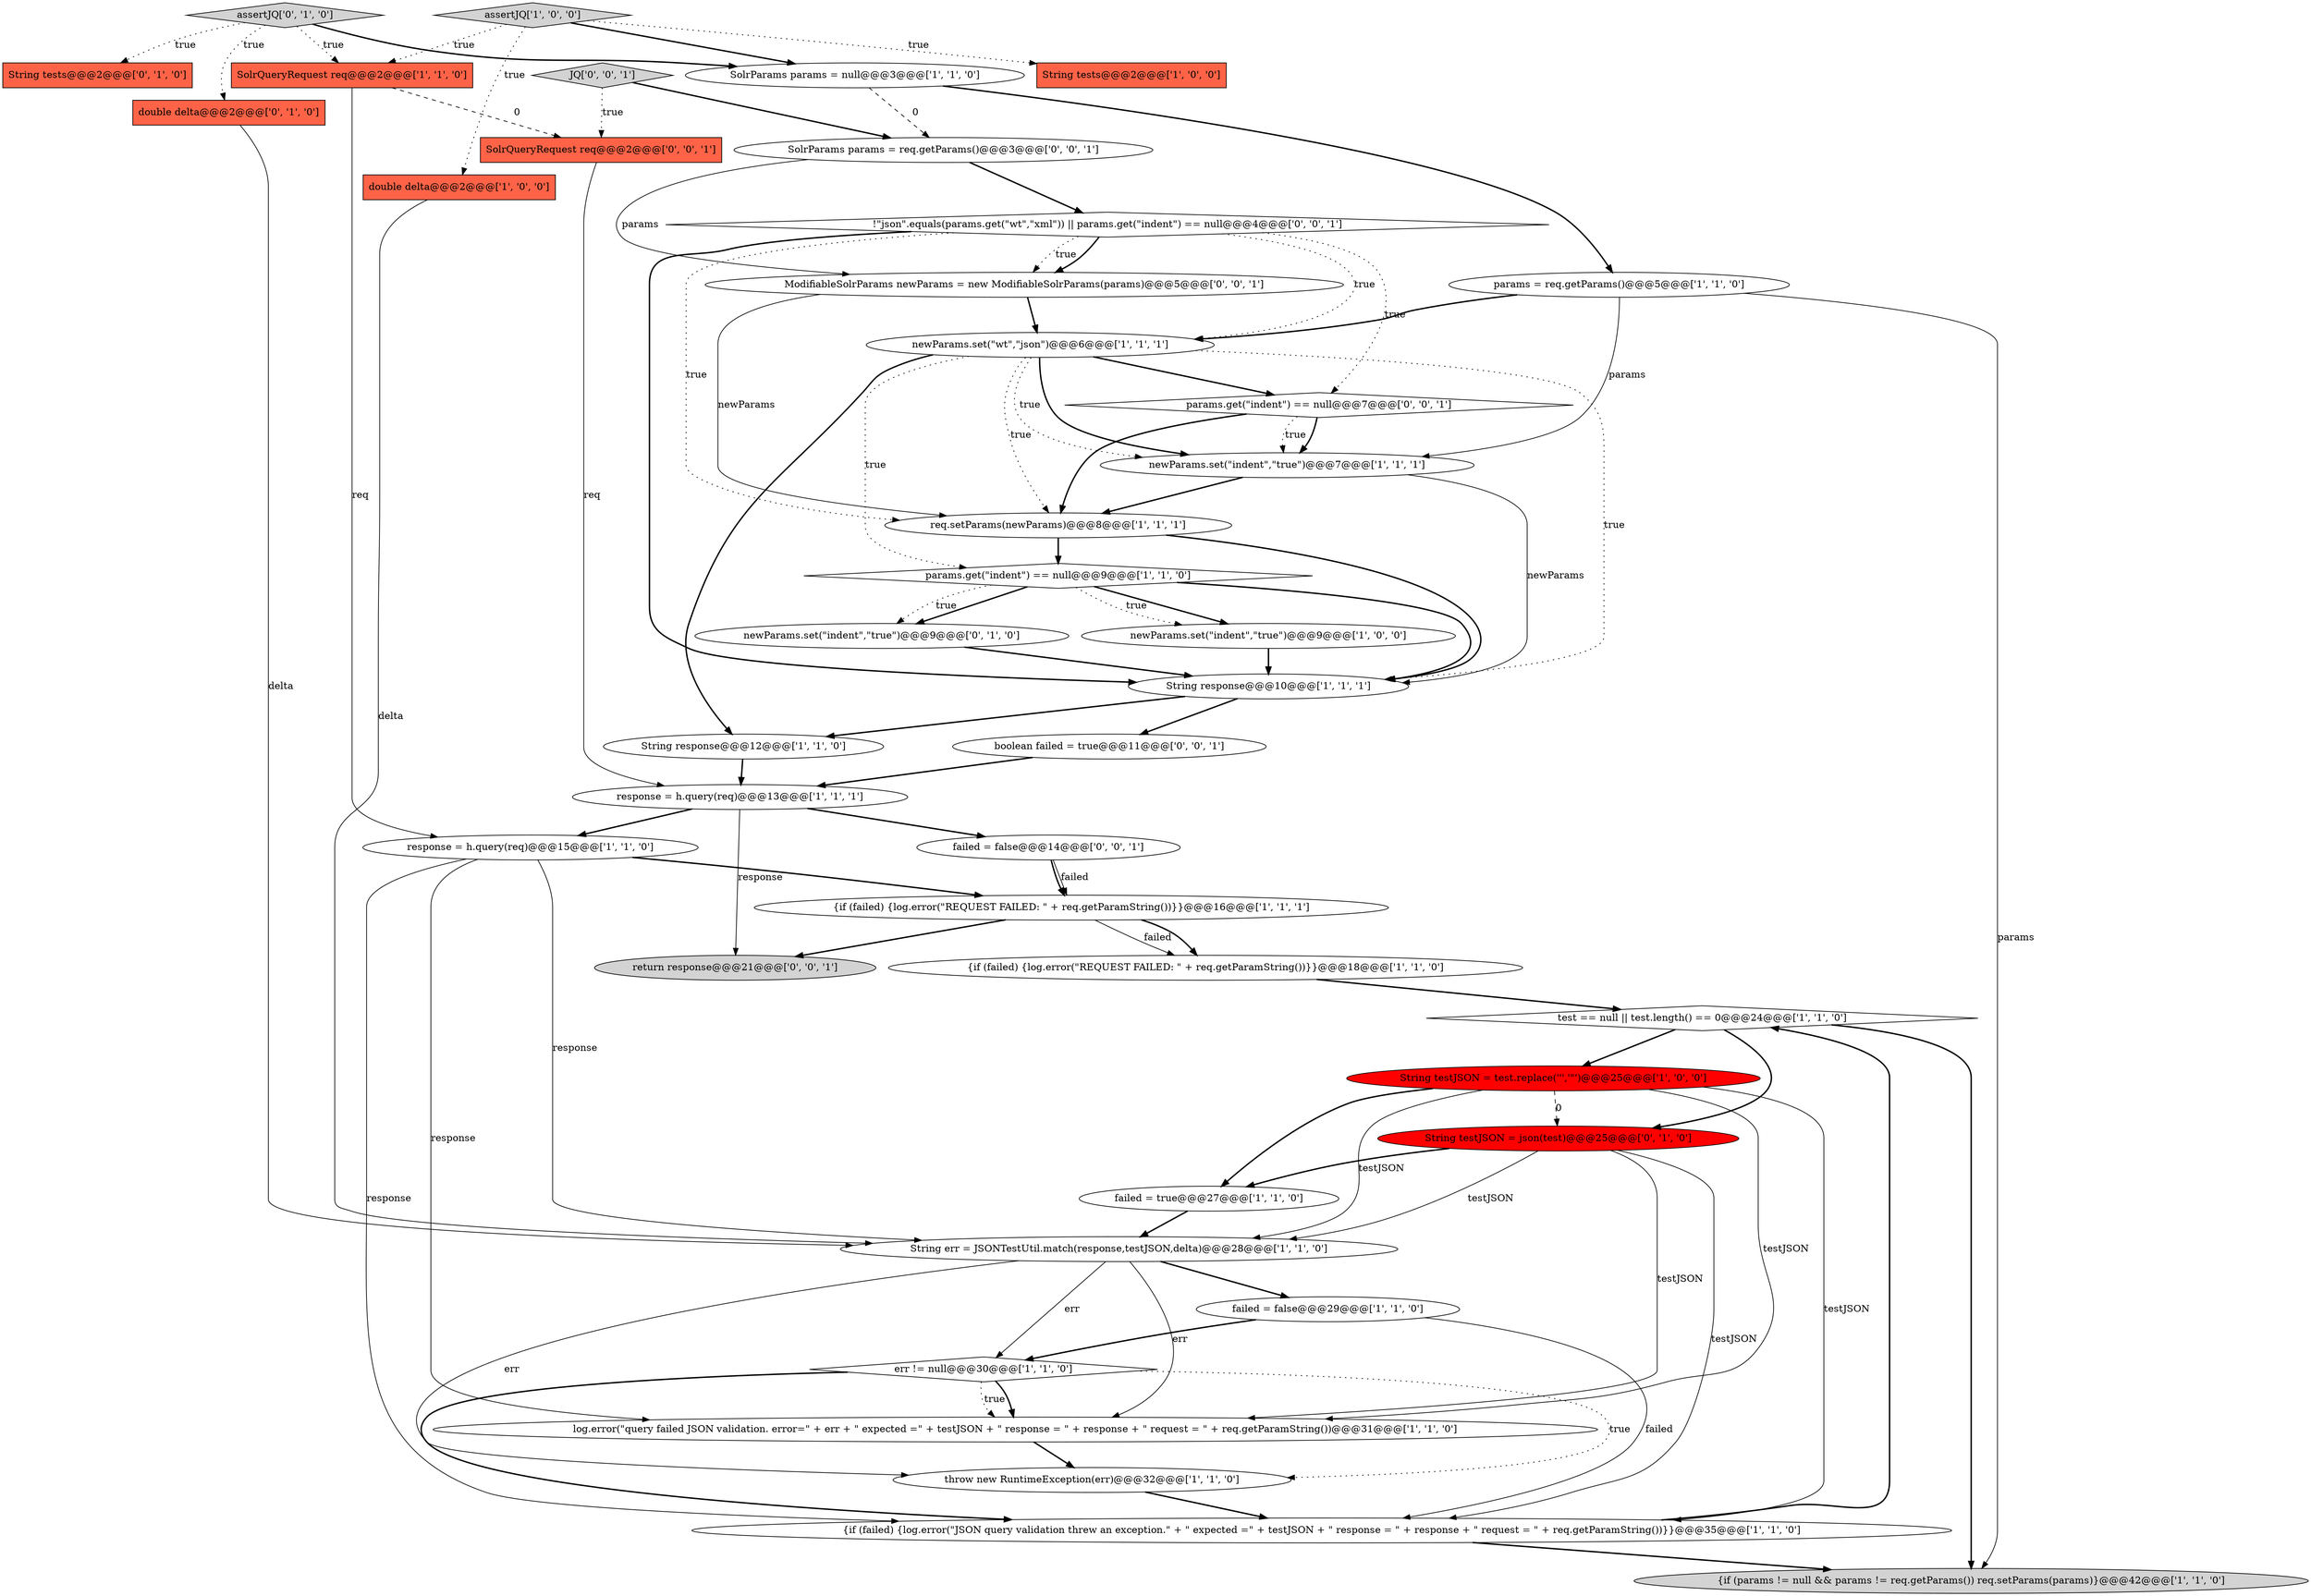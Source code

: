 digraph {
22 [style = filled, label = "SolrQueryRequest req@@@2@@@['1', '1', '0']", fillcolor = tomato, shape = box image = "AAA0AAABBB1BBB"];
35 [style = filled, label = "boolean failed = true@@@11@@@['0', '0', '1']", fillcolor = white, shape = ellipse image = "AAA0AAABBB3BBB"];
30 [style = filled, label = "double delta@@@2@@@['0', '1', '0']", fillcolor = tomato, shape = box image = "AAA0AAABBB2BBB"];
40 [style = filled, label = "return response@@@21@@@['0', '0', '1']", fillcolor = lightgray, shape = ellipse image = "AAA0AAABBB3BBB"];
15 [style = filled, label = "String tests@@@2@@@['1', '0', '0']", fillcolor = tomato, shape = box image = "AAA0AAABBB1BBB"];
32 [style = filled, label = "SolrQueryRequest req@@@2@@@['0', '0', '1']", fillcolor = tomato, shape = box image = "AAA0AAABBB3BBB"];
26 [style = filled, label = "String err = JSONTestUtil.match(response,testJSON,delta)@@@28@@@['1', '1', '0']", fillcolor = white, shape = ellipse image = "AAA0AAABBB1BBB"];
12 [style = filled, label = "log.error(\"query failed JSON validation. error=\" + err + \" expected =\" + testJSON + \" response = \" + response + \" request = \" + req.getParamString())@@@31@@@['1', '1', '0']", fillcolor = white, shape = ellipse image = "AAA0AAABBB1BBB"];
17 [style = filled, label = "{if (params != null && params != req.getParams()) req.setParams(params)}@@@42@@@['1', '1', '0']", fillcolor = lightgray, shape = ellipse image = "AAA0AAABBB1BBB"];
27 [style = filled, label = "assertJQ['0', '1', '0']", fillcolor = lightgray, shape = diamond image = "AAA0AAABBB2BBB"];
14 [style = filled, label = "{if (failed) {log.error(\"JSON query validation threw an exception.\" + \" expected =\" + testJSON + \" response = \" + response + \" request = \" + req.getParamString())}}@@@35@@@['1', '1', '0']", fillcolor = white, shape = ellipse image = "AAA0AAABBB1BBB"];
16 [style = filled, label = "{if (failed) {log.error(\"REQUEST FAILED: \" + req.getParamString())}}@@@16@@@['1', '1', '1']", fillcolor = white, shape = ellipse image = "AAA0AAABBB1BBB"];
13 [style = filled, label = "newParams.set(\"indent\",\"true\")@@@9@@@['1', '0', '0']", fillcolor = white, shape = ellipse image = "AAA0AAABBB1BBB"];
23 [style = filled, label = "params = req.getParams()@@@5@@@['1', '1', '0']", fillcolor = white, shape = ellipse image = "AAA0AAABBB1BBB"];
33 [style = filled, label = "!\"json\".equals(params.get(\"wt\",\"xml\")) || params.get(\"indent\") == null@@@4@@@['0', '0', '1']", fillcolor = white, shape = diamond image = "AAA0AAABBB3BBB"];
20 [style = filled, label = "double delta@@@2@@@['1', '0', '0']", fillcolor = tomato, shape = box image = "AAA0AAABBB1BBB"];
29 [style = filled, label = "String tests@@@2@@@['0', '1', '0']", fillcolor = tomato, shape = box image = "AAA0AAABBB2BBB"];
6 [style = filled, label = "failed = true@@@27@@@['1', '1', '0']", fillcolor = white, shape = ellipse image = "AAA0AAABBB1BBB"];
10 [style = filled, label = "req.setParams(newParams)@@@8@@@['1', '1', '1']", fillcolor = white, shape = ellipse image = "AAA0AAABBB1BBB"];
25 [style = filled, label = "String response@@@10@@@['1', '1', '1']", fillcolor = white, shape = ellipse image = "AAA0AAABBB1BBB"];
11 [style = filled, label = "SolrParams params = null@@@3@@@['1', '1', '0']", fillcolor = white, shape = ellipse image = "AAA0AAABBB1BBB"];
38 [style = filled, label = "JQ['0', '0', '1']", fillcolor = lightgray, shape = diamond image = "AAA0AAABBB3BBB"];
2 [style = filled, label = "newParams.set(\"indent\",\"true\")@@@7@@@['1', '1', '1']", fillcolor = white, shape = ellipse image = "AAA0AAABBB1BBB"];
0 [style = filled, label = "response = h.query(req)@@@13@@@['1', '1', '1']", fillcolor = white, shape = ellipse image = "AAA0AAABBB1BBB"];
31 [style = filled, label = "String testJSON = json(test)@@@25@@@['0', '1', '0']", fillcolor = red, shape = ellipse image = "AAA1AAABBB2BBB"];
9 [style = filled, label = "err != null@@@30@@@['1', '1', '0']", fillcolor = white, shape = diamond image = "AAA0AAABBB1BBB"];
34 [style = filled, label = "failed = false@@@14@@@['0', '0', '1']", fillcolor = white, shape = ellipse image = "AAA0AAABBB3BBB"];
37 [style = filled, label = "params.get(\"indent\") == null@@@7@@@['0', '0', '1']", fillcolor = white, shape = diamond image = "AAA0AAABBB3BBB"];
21 [style = filled, label = "throw new RuntimeException(err)@@@32@@@['1', '1', '0']", fillcolor = white, shape = ellipse image = "AAA0AAABBB1BBB"];
5 [style = filled, label = "test == null || test.length() == 0@@@24@@@['1', '1', '0']", fillcolor = white, shape = diamond image = "AAA0AAABBB1BBB"];
28 [style = filled, label = "newParams.set(\"indent\",\"true\")@@@9@@@['0', '1', '0']", fillcolor = white, shape = ellipse image = "AAA0AAABBB2BBB"];
4 [style = filled, label = "response = h.query(req)@@@15@@@['1', '1', '0']", fillcolor = white, shape = ellipse image = "AAA0AAABBB1BBB"];
8 [style = filled, label = "assertJQ['1', '0', '0']", fillcolor = lightgray, shape = diamond image = "AAA0AAABBB1BBB"];
18 [style = filled, label = "String response@@@12@@@['1', '1', '0']", fillcolor = white, shape = ellipse image = "AAA0AAABBB1BBB"];
39 [style = filled, label = "ModifiableSolrParams newParams = new ModifiableSolrParams(params)@@@5@@@['0', '0', '1']", fillcolor = white, shape = ellipse image = "AAA0AAABBB3BBB"];
24 [style = filled, label = "params.get(\"indent\") == null@@@9@@@['1', '1', '0']", fillcolor = white, shape = diamond image = "AAA0AAABBB1BBB"];
1 [style = filled, label = "failed = false@@@29@@@['1', '1', '0']", fillcolor = white, shape = ellipse image = "AAA0AAABBB1BBB"];
36 [style = filled, label = "SolrParams params = req.getParams()@@@3@@@['0', '0', '1']", fillcolor = white, shape = ellipse image = "AAA0AAABBB3BBB"];
7 [style = filled, label = "newParams.set(\"wt\",\"json\")@@@6@@@['1', '1', '1']", fillcolor = white, shape = ellipse image = "AAA0AAABBB1BBB"];
3 [style = filled, label = "String testJSON = test.replace(''','\"')@@@25@@@['1', '0', '0']", fillcolor = red, shape = ellipse image = "AAA1AAABBB1BBB"];
19 [style = filled, label = "{if (failed) {log.error(\"REQUEST FAILED: \" + req.getParamString())}}@@@18@@@['1', '1', '0']", fillcolor = white, shape = ellipse image = "AAA0AAABBB1BBB"];
5->3 [style = bold, label=""];
9->12 [style = dotted, label="true"];
26->21 [style = solid, label="err"];
10->24 [style = bold, label=""];
14->17 [style = bold, label=""];
25->35 [style = bold, label=""];
36->33 [style = bold, label=""];
19->5 [style = bold, label=""];
34->16 [style = solid, label="failed"];
31->6 [style = bold, label=""];
23->17 [style = solid, label="params"];
33->25 [style = bold, label=""];
4->14 [style = solid, label="response"];
0->40 [style = solid, label="response"];
9->14 [style = bold, label=""];
8->22 [style = dotted, label="true"];
28->25 [style = bold, label=""];
8->20 [style = dotted, label="true"];
33->37 [style = dotted, label="true"];
32->0 [style = solid, label="req"];
8->11 [style = bold, label=""];
31->12 [style = solid, label="testJSON"];
18->0 [style = bold, label=""];
4->16 [style = bold, label=""];
13->25 [style = bold, label=""];
24->28 [style = bold, label=""];
16->19 [style = solid, label="failed"];
16->40 [style = bold, label=""];
7->10 [style = dotted, label="true"];
27->22 [style = dotted, label="true"];
31->26 [style = solid, label="testJSON"];
3->31 [style = dashed, label="0"];
12->21 [style = bold, label=""];
26->1 [style = bold, label=""];
7->37 [style = bold, label=""];
1->14 [style = solid, label="failed"];
9->21 [style = dotted, label="true"];
16->19 [style = bold, label=""];
5->17 [style = bold, label=""];
11->36 [style = dashed, label="0"];
36->39 [style = solid, label="params"];
0->34 [style = bold, label=""];
35->0 [style = bold, label=""];
27->11 [style = bold, label=""];
39->10 [style = solid, label="newParams"];
39->7 [style = bold, label=""];
10->25 [style = bold, label=""];
27->29 [style = dotted, label="true"];
7->2 [style = bold, label=""];
26->9 [style = solid, label="err"];
23->7 [style = bold, label=""];
33->10 [style = dotted, label="true"];
24->13 [style = bold, label=""];
33->39 [style = dotted, label="true"];
24->13 [style = dotted, label="true"];
31->14 [style = solid, label="testJSON"];
7->2 [style = dotted, label="true"];
3->12 [style = solid, label="testJSON"];
6->26 [style = bold, label=""];
37->10 [style = bold, label=""];
25->18 [style = bold, label=""];
8->15 [style = dotted, label="true"];
3->6 [style = bold, label=""];
38->32 [style = dotted, label="true"];
4->12 [style = solid, label="response"];
23->2 [style = solid, label="params"];
3->26 [style = solid, label="testJSON"];
2->10 [style = bold, label=""];
20->26 [style = solid, label="delta"];
1->9 [style = bold, label=""];
2->25 [style = solid, label="newParams"];
24->25 [style = bold, label=""];
34->16 [style = bold, label=""];
3->14 [style = solid, label="testJSON"];
7->18 [style = bold, label=""];
37->2 [style = bold, label=""];
9->12 [style = bold, label=""];
14->5 [style = bold, label=""];
21->14 [style = bold, label=""];
4->26 [style = solid, label="response"];
33->7 [style = dotted, label="true"];
38->36 [style = bold, label=""];
22->32 [style = dashed, label="0"];
24->28 [style = dotted, label="true"];
7->24 [style = dotted, label="true"];
27->30 [style = dotted, label="true"];
33->39 [style = bold, label=""];
5->31 [style = bold, label=""];
22->4 [style = solid, label="req"];
0->4 [style = bold, label=""];
30->26 [style = solid, label="delta"];
7->25 [style = dotted, label="true"];
37->2 [style = dotted, label="true"];
11->23 [style = bold, label=""];
26->12 [style = solid, label="err"];
}
